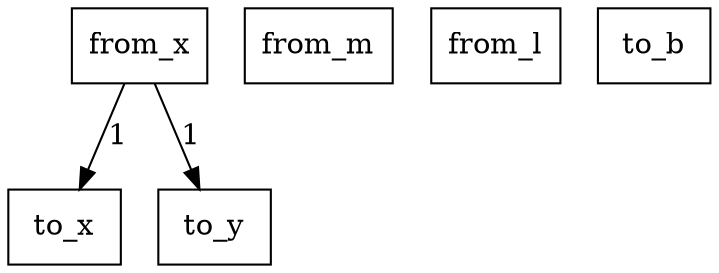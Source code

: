 digraph {
    graph [rankdir=TB
          ,bgcolor=transparent];
    node [shape=box
         ,fillcolor=white
         ,style=filled];
    0 [label=<from_x>];
    1 [label=<from_m>];
    2 [label=<from_l>];
    3 [label=<to_x>];
    4 [label=<to_y>];
    5 [label=<to_b>];
    0 -> 3 [label=1];
    0 -> 4 [label=1];
}